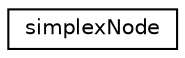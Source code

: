 digraph "Graphical Class Hierarchy"
{
  edge [fontname="Helvetica",fontsize="10",labelfontname="Helvetica",labelfontsize="10"];
  node [fontname="Helvetica",fontsize="10",shape=record];
  rankdir="LR";
  Node0 [label="simplexNode",height=0.2,width=0.4,color="black", fillcolor="white", style="filled",URL="$structsimplexNode.html"];
}
